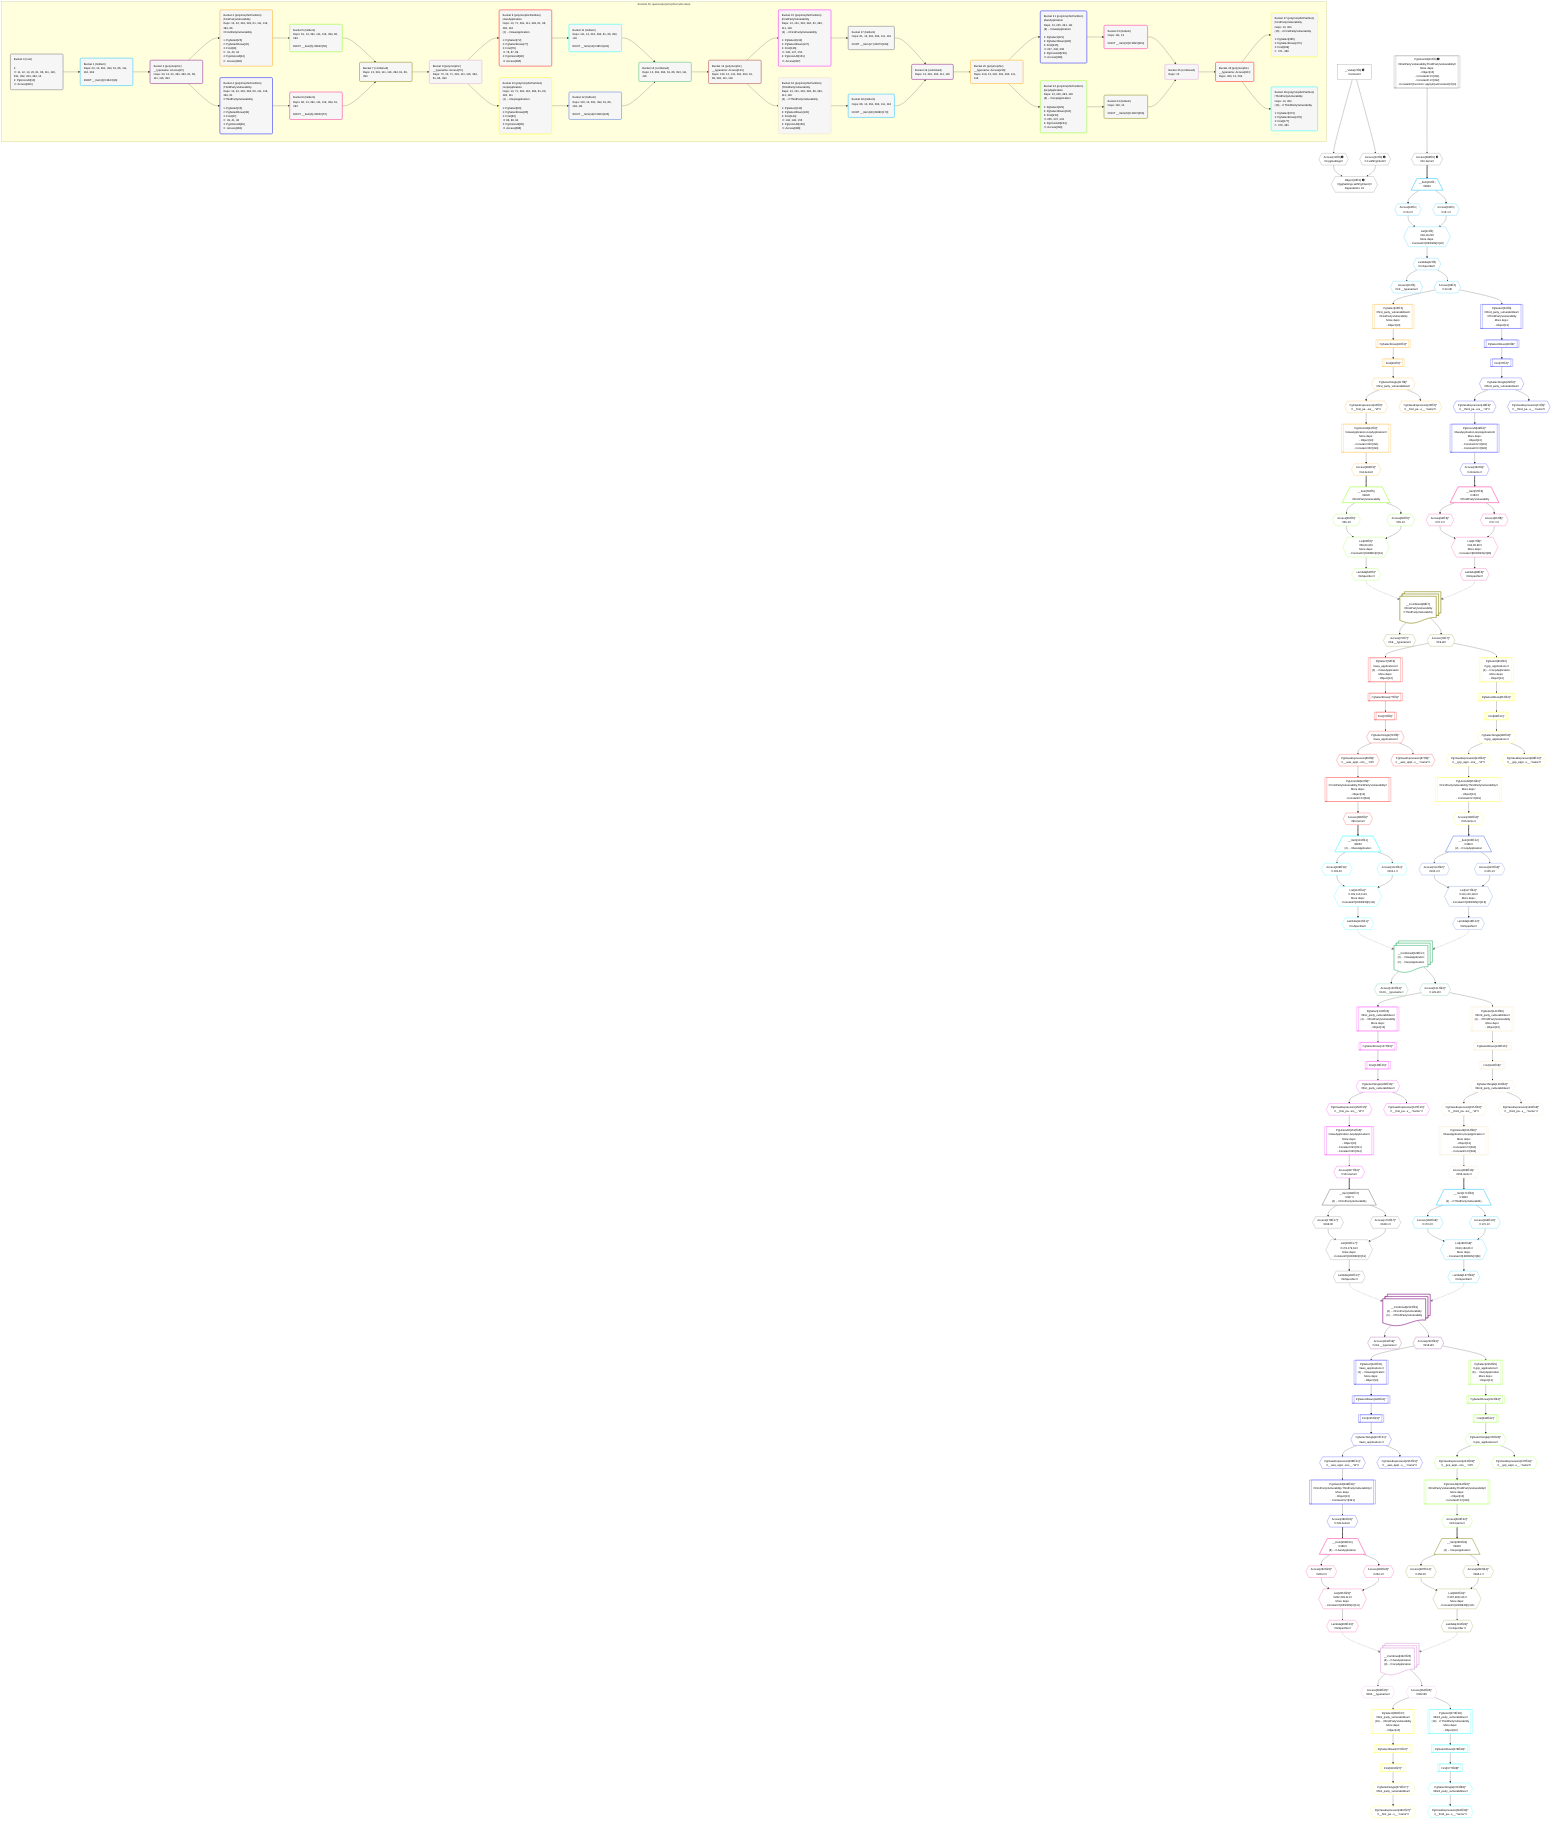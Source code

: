 %%{init: {'themeVariables': { 'fontSize': '12px'}}}%%
graph TD
    classDef path fill:#eee,stroke:#000,color:#000
    classDef plan fill:#fff,stroke-width:1px,color:#000
    classDef itemplan fill:#fff,stroke-width:2px,color:#000
    classDef unbatchedplan fill:#dff,stroke-width:1px,color:#000
    classDef sideeffectplan fill:#fcc,stroke-width:2px,color:#000
    classDef bucket fill:#f6f6f6,color:#000,stroke-width:2px,text-align:left

    subgraph "Buckets for queries/polymorphic/vulns.deep"
    Bucket0("Bucket 0 (root)<br /><br />1: <br />ᐳ: 11, 12, 14, 20, 61, 66, 111, 116, 391, 392, 393, 394, 13<br />2: PgUnionAll[10]<br />ᐳ: Access[384]"):::bucket
    Bucket1("Bucket 1 (listItem)<br />Deps: 20, 13, 391, 393, 61, 66, 111, 116, 394<br /><br />ROOT __Item{1}ᐸ384ᐳ[16]"):::bucket
    Bucket2("Bucket 2 (polymorphic)<br />__typename: Access[23]<br />Deps: 23, 13, 24, 391, 393, 61, 66, 111, 116, 394"):::bucket
    Bucket3("Bucket 3 (polymorphicPartition)<br />|FirstPartyVulnerability<br />Deps: 13, 24, 391, 393, 61, 111, 116, 394, 66<br />ᐳFirstPartyVulnerability<br /><br />1: PgSelect[25]<br />2: PgSelectRows[30]<br />3: First[29]<br />ᐳ: 31, 40, 43<br />4: PgUnionAll[44]<br />ᐳ: Access[382]"):::bucket
    Bucket4("Bucket 4 (polymorphicPartition)<br />|ThirdPartyVulnerability<br />Deps: 13, 24, 391, 393, 66, 111, 116, 394, 61<br />ᐳThirdPartyVulnerability<br /><br />1: PgSelect[33]<br />2: PgSelectRows[38]<br />3: First[37]<br />ᐳ: 39, 41, 48<br />4: PgUnionAll[49]<br />ᐳ: Access[383]"):::bucket
    Bucket5("Bucket 5 (listItem)<br />Deps: 61, 13, 391, 111, 116, 394, 66, 393<br /><br />ROOT __Item{5}ᐸ382ᐳ[55]"):::bucket
    Bucket6("Bucket 6 (listItem)<br />Deps: 66, 13, 391, 111, 116, 394, 61, 393<br /><br />ROOT __Item{6}ᐸ383ᐳ[57]"):::bucket
    Bucket7("Bucket 7 (combined)<br />Deps: 13, 391, 111, 116, 394, 61, 66, 393"):::bucket
    Bucket8("Bucket 8 (polymorphic)<br />__typename: Access[70]<br />Deps: 70, 13, 71, 391, 111, 116, 394, 61, 66, 393"):::bucket
    Bucket9("Bucket 9 (polymorphicPartition)<br />|AwsApplication<br />Deps: 13, 71, 391, 111, 394, 61, 66, 393, 116<br />(2) ...ᐳAwsApplication<br /><br />1: PgSelect[72]<br />2: PgSelectRows[77]<br />3: First[76]<br />ᐳ: 78, 87, 89<br />4: PgUnionAll[90]<br />ᐳ: Access[385]"):::bucket
    Bucket10("Bucket 10 (polymorphicPartition)<br />|GcpApplication<br />Deps: 13, 71, 391, 116, 394, 61, 66, 393, 111<br />(2) ...ᐳGcpApplication<br /><br />1: PgSelect[80]<br />2: PgSelectRows[85]<br />3: First[84]<br />ᐳ: 86, 88, 94<br />4: PgUnionAll[95]<br />ᐳ: Access[386]"):::bucket
    Bucket11("Bucket 11 (listItem)<br />Deps: 111, 13, 391, 394, 61, 66, 393, 116<br /><br />ROOT __Item{11}ᐸ385ᐳ[103]"):::bucket
    Bucket12("Bucket 12 (listItem)<br />Deps: 116, 13, 391, 394, 61, 66, 393, 111<br /><br />ROOT __Item{12}ᐸ386ᐳ[105]"):::bucket
    Bucket13("Bucket 13 (combined)<br />Deps: 13, 391, 394, 61, 66, 393, 111, 116"):::bucket
    Bucket14("Bucket 14 (polymorphic)<br />__typename: Access[130]<br />Deps: 130, 13, 131, 391, 394, 61, 66, 393, 111, 116"):::bucket
    Bucket15("Bucket 15 (polymorphicPartition)<br />|FirstPartyVulnerability<br />Deps: 13, 131, 391, 394, 61, 393, 111, 116<br />(4) ...ᐳFirstPartyVulnerability<br /><br />1: PgSelect[132]<br />2: PgSelectRows[137]<br />3: First[136]<br />ᐳ: 138, 147, 150<br />4: PgUnionAll[151]<br />ᐳ: Access[387]"):::bucket
    Bucket16("Bucket 16 (polymorphicPartition)<br />|ThirdPartyVulnerability<br />Deps: 13, 131, 391, 394, 66, 393, 111, 116<br />(4) ...ᐳThirdPartyVulnerability<br /><br />1: PgSelect[140]<br />2: PgSelectRows[145]<br />3: First[144]<br />ᐳ: 146, 148, 155<br />4: PgUnionAll[156]<br />ᐳ: Access[388]"):::bucket
    Bucket17("Bucket 17 (listItem)<br />Deps: 61, 13, 391, 393, 111, 116<br /><br />ROOT __Item{17}ᐸ387ᐳ[168]"):::bucket
    Bucket18("Bucket 18 (listItem)<br />Deps: 66, 13, 391, 393, 111, 116<br /><br />ROOT __Item{18}ᐸ388ᐳ[170]"):::bucket
    Bucket19("Bucket 19 (combined)<br />Deps: 13, 391, 393, 111, 116"):::bucket
    Bucket20("Bucket 20 (polymorphic)<br />__typename: Access[219]<br />Deps: 219, 13, 220, 391, 393, 111, 116"):::bucket
    Bucket21("Bucket 21 (polymorphicPartition)<br />|AwsApplication<br />Deps: 13, 220, 391, 111<br />(8) ...ᐳAwsApplication<br /><br />1: PgSelect[221]<br />2: PgSelectRows[226]<br />3: First[225]<br />ᐳ: 227, 236, 238<br />4: PgUnionAll[239]<br />ᐳ: Access[389]"):::bucket
    Bucket22("Bucket 22 (polymorphicPartition)<br />|GcpApplication<br />Deps: 13, 220, 393, 116<br />(8) ...ᐳGcpApplication<br /><br />1: PgSelect[229]<br />2: PgSelectRows[234]<br />3: First[233]<br />ᐳ: 235, 237, 243<br />4: PgUnionAll[244]<br />ᐳ: Access[390]"):::bucket
    Bucket23("Bucket 23 (listItem)<br />Deps: 111, 13<br /><br />ROOT __Item{23}ᐸ389ᐳ[264]"):::bucket
    Bucket24("Bucket 24 (listItem)<br />Deps: 116, 13<br /><br />ROOT __Item{24}ᐸ390ᐳ[266]"):::bucket
    Bucket25("Bucket 25 (combined)<br />Deps: 13"):::bucket
    Bucket26("Bucket 26 (polymorphic)<br />__typename: Access[363]<br />Deps: 363, 13, 364"):::bucket
    Bucket27("Bucket 27 (polymorphicPartition)<br />|FirstPartyVulnerability<br />Deps: 13, 364<br />(16) ...ᐳFirstPartyVulnerability<br /><br />1: PgSelect[365]<br />2: PgSelectRows[370]<br />3: First[369]<br />ᐳ: 371, 380"):::bucket
    Bucket28("Bucket 28 (polymorphicPartition)<br />|ThirdPartyVulnerability<br />Deps: 13, 364<br />(16) ...ᐳThirdPartyVulnerability<br /><br />1: PgSelect[373]<br />2: PgSelectRows[378]<br />3: First[377]<br />ᐳ: 379, 381"):::bucket
    end
    Bucket0 --> Bucket1
    Bucket1 --> Bucket2
    Bucket2 --> Bucket3 & Bucket4
    Bucket3 --> Bucket5
    Bucket4 --> Bucket6
    Bucket5 --> Bucket7
    Bucket6 --> Bucket7
    Bucket7 --> Bucket8
    Bucket8 --> Bucket9 & Bucket10
    Bucket9 --> Bucket11
    Bucket10 --> Bucket12
    Bucket11 --> Bucket13
    Bucket12 --> Bucket13
    Bucket13 --> Bucket14
    Bucket14 --> Bucket15 & Bucket16
    Bucket15 --> Bucket17
    Bucket16 --> Bucket18
    Bucket17 --> Bucket19
    Bucket18 --> Bucket19
    Bucket19 --> Bucket20
    Bucket20 --> Bucket21 & Bucket22
    Bucket21 --> Bucket23
    Bucket22 --> Bucket24
    Bucket23 --> Bucket25
    Bucket24 --> Bucket25
    Bucket25 --> Bucket26
    Bucket26 --> Bucket27 & Bucket28

    %% plan dependencies
    PgUnionAll10[["PgUnionAll[10∈0] ➊<br />ᐸFirstPartyVulnerability,ThirdPartyVulnerabilityᐳ<br />More deps:<br />- Object[13]<br />- Constantᐸ2ᐳ[391]<br />- Constantᐸ1ᐳ[392]<br />- Constantᐸ[Function: applyInputConstant]ᐳ[14]"]]:::plan
    Object13{{"Object[13∈0] ➊<br />ᐸ{pgSettings,withPgClient}ᐳ<br />Dependents: 19"}}:::plan
    Access11{{"Access[11∈0] ➊<br />ᐸ2.pgSettingsᐳ"}}:::plan
    Access12{{"Access[12∈0] ➊<br />ᐸ2.withPgClientᐳ"}}:::plan
    Access11 & Access12 --> Object13
    __Value2["__Value[2∈0] ➊<br />ᐸcontextᐳ"]:::plan
    __Value2 --> Access11
    __Value2 --> Access12
    Access384{{"Access[384∈0] ➊<br />ᐸ10.itemsᐳ"}}:::plan
    PgUnionAll10 --> Access384
    List21{{"List[21∈1]<br />ᐸ18,19,20ᐳ<br />More deps:<br />- Constantᐸ[HIDDEN]ᐳ[20]"}}:::plan
    Access18{{"Access[18∈1]<br />ᐸ16.0ᐳ"}}:::plan
    Access19{{"Access[19∈1]<br />ᐸ16.1ᐳ"}}:::plan
    Access18 & Access19 --> List21
    __Item16[/"__Item[16∈1]<br />ᐸ384ᐳ"\]:::itemplan
    Access384 ==> __Item16
    __Item16 --> Access18
    __Item16 --> Access19
    Lambda22{{"Lambda[22∈1]<br />ᐸtoSpecifierᐳ"}}:::plan
    List21 --> Lambda22
    Access23{{"Access[23∈1]<br />ᐸ22.__typenameᐳ"}}:::plan
    Lambda22 --> Access23
    Access24{{"Access[24∈1]<br />ᐸ22.idᐳ"}}:::plan
    Lambda22 --> Access24
    PgUnionAll44[["PgUnionAll[44∈3]^<br />ᐸAwsApplication,GcpApplicationᐳ<br />More deps:<br />- Object[13]<br />- Constantᐸ2ᐳ[391]<br />- Constantᐸ3ᐳ[393]"]]:::plan
    PgClassExpression43{{"PgClassExpression[43∈3]^<br />ᐸ__first_pa...ies__.”id”ᐳ"}}:::plan
    PgClassExpression43 --> PgUnionAll44
    PgSelect25[["PgSelect[25∈3]<br />ᐸfirst_party_vulnerabilitiesᐳ<br />ᐳFirstPartyVulnerability<br />More deps:<br />- Object[13]"]]:::plan
    Access24 --> PgSelect25
    First29[["First[29∈3]^"]]:::plan
    PgSelectRows30[["PgSelectRows[30∈3]^"]]:::plan
    PgSelectRows30 --> First29
    PgSelect25 --> PgSelectRows30
    PgSelectSingle31{{"PgSelectSingle[31∈3]^<br />ᐸfirst_party_vulnerabilitiesᐳ"}}:::plan
    First29 --> PgSelectSingle31
    PgClassExpression40{{"PgClassExpression[40∈3]^<br />ᐸ__first_pa...s__.”name”ᐳ"}}:::plan
    PgSelectSingle31 --> PgClassExpression40
    PgSelectSingle31 --> PgClassExpression43
    Access382{{"Access[382∈3]^<br />ᐸ44.itemsᐳ"}}:::plan
    PgUnionAll44 --> Access382
    PgUnionAll49[["PgUnionAll[49∈4]^<br />ᐸAwsApplication,GcpApplicationᐳ<br />More deps:<br />- Object[13]<br />- Constantᐸ2ᐳ[391]<br />- Constantᐸ3ᐳ[393]"]]:::plan
    PgClassExpression48{{"PgClassExpression[48∈4]^<br />ᐸ__third_pa...ies__.”id”ᐳ"}}:::plan
    PgClassExpression48 --> PgUnionAll49
    PgSelect33[["PgSelect[33∈4]<br />ᐸthird_party_vulnerabilitiesᐳ<br />ᐳThirdPartyVulnerability<br />More deps:<br />- Object[13]"]]:::plan
    Access24 --> PgSelect33
    First37[["First[37∈4]^"]]:::plan
    PgSelectRows38[["PgSelectRows[38∈4]^"]]:::plan
    PgSelectRows38 --> First37
    PgSelect33 --> PgSelectRows38
    PgSelectSingle39{{"PgSelectSingle[39∈4]^<br />ᐸthird_party_vulnerabilitiesᐳ"}}:::plan
    First37 --> PgSelectSingle39
    PgClassExpression41{{"PgClassExpression[41∈4]^<br />ᐸ__third_pa...s__.”name”ᐳ"}}:::plan
    PgSelectSingle39 --> PgClassExpression41
    PgSelectSingle39 --> PgClassExpression48
    Access383{{"Access[383∈4]^<br />ᐸ49.itemsᐳ"}}:::plan
    PgUnionAll49 --> Access383
    List62{{"List[62∈5]^<br />ᐸ59,60,61ᐳ<br />More deps:<br />- Constantᐸ[HIDDEN]ᐳ[61]"}}:::plan
    Access59{{"Access[59∈5]^<br />ᐸ55.0ᐳ"}}:::plan
    Access60{{"Access[60∈5]^<br />ᐸ55.1ᐳ"}}:::plan
    Access59 & Access60 --> List62
    __Item55[/"__Item[55∈5]<br />ᐸ382ᐳ<br />ᐳFirstPartyVulnerability"\]:::itemplan
    Access382 ==> __Item55
    __Item55 --> Access59
    __Item55 --> Access60
    Lambda63{{"Lambda[63∈5]^<br />ᐸtoSpecifierᐳ"}}:::plan
    List62 --> Lambda63
    List67{{"List[67∈6]^<br />ᐸ64,65,66ᐳ<br />More deps:<br />- Constantᐸ[HIDDEN]ᐳ[66]"}}:::plan
    Access64{{"Access[64∈6]^<br />ᐸ57.0ᐳ"}}:::plan
    Access65{{"Access[65∈6]^<br />ᐸ57.1ᐳ"}}:::plan
    Access64 & Access65 --> List67
    __Item57[/"__Item[57∈6]<br />ᐸ383ᐳ<br />ᐳThirdPartyVulnerability"\]:::itemplan
    Access383 ==> __Item57
    __Item57 --> Access64
    __Item57 --> Access65
    Lambda68{{"Lambda[68∈6]^<br />ᐸtoSpecifierᐳ"}}:::plan
    List67 --> Lambda68
    Access70{{"Access[70∈7]^<br />ᐸ69.__typenameᐳ"}}:::plan
    __Value69:::plan@{shape: docs, label: "__Combined[69∈7]<br />ᐳFirstPartyVulnerability<br />ᐳThirdPartyVulnerability"}
    __Value69 --> Access70
    Access71{{"Access[71∈7]^<br />ᐸ69.idᐳ"}}:::plan
    __Value69 --> Access71
    PgUnionAll90[["PgUnionAll[90∈9]^<br />ᐸFirstPartyVulnerability,ThirdPartyVulnerabilityᐳ<br />More deps:<br />- Object[13]<br />- Constantᐸ2ᐳ[391]"]]:::plan
    PgClassExpression89{{"PgClassExpression[89∈9]^<br />ᐸ__aws_appl...ons__.”id”ᐳ"}}:::plan
    PgClassExpression89 --> PgUnionAll90
    PgSelect72[["PgSelect[72∈9]<br />ᐸaws_applicationsᐳ<br />(2) ...ᐳAwsApplication<br />More deps:<br />- Object[13]"]]:::plan
    Access71 --> PgSelect72
    First76[["First[76∈9]^"]]:::plan
    PgSelectRows77[["PgSelectRows[77∈9]^"]]:::plan
    PgSelectRows77 --> First76
    PgSelect72 --> PgSelectRows77
    PgSelectSingle78{{"PgSelectSingle[78∈9]^<br />ᐸaws_applicationsᐳ"}}:::plan
    First76 --> PgSelectSingle78
    PgClassExpression87{{"PgClassExpression[87∈9]^<br />ᐸ__aws_appl...s__.”name”ᐳ"}}:::plan
    PgSelectSingle78 --> PgClassExpression87
    PgSelectSingle78 --> PgClassExpression89
    Access385{{"Access[385∈9]^<br />ᐸ90.itemsᐳ"}}:::plan
    PgUnionAll90 --> Access385
    PgUnionAll95[["PgUnionAll[95∈10]^<br />ᐸFirstPartyVulnerability,ThirdPartyVulnerabilityᐳ<br />More deps:<br />- Object[13]<br />- Constantᐸ2ᐳ[391]"]]:::plan
    PgClassExpression94{{"PgClassExpression[94∈10]^<br />ᐸ__gcp_appl...ons__.”id”ᐳ"}}:::plan
    PgClassExpression94 --> PgUnionAll95
    PgSelect80[["PgSelect[80∈10]<br />ᐸgcp_applicationsᐳ<br />(2) ...ᐳGcpApplication<br />More deps:<br />- Object[13]"]]:::plan
    Access71 --> PgSelect80
    First84[["First[84∈10]^"]]:::plan
    PgSelectRows85[["PgSelectRows[85∈10]^"]]:::plan
    PgSelectRows85 --> First84
    PgSelect80 --> PgSelectRows85
    PgSelectSingle86{{"PgSelectSingle[86∈10]^<br />ᐸgcp_applicationsᐳ"}}:::plan
    First84 --> PgSelectSingle86
    PgClassExpression88{{"PgClassExpression[88∈10]^<br />ᐸ__gcp_appl...s__.”name”ᐳ"}}:::plan
    PgSelectSingle86 --> PgClassExpression88
    PgSelectSingle86 --> PgClassExpression94
    Access386{{"Access[386∈10]^<br />ᐸ95.itemsᐳ"}}:::plan
    PgUnionAll95 --> Access386
    List112{{"List[112∈11]^<br />ᐸ109,110,111ᐳ<br />More deps:<br />- Constantᐸ[HIDDEN]ᐳ[111]"}}:::plan
    Access109{{"Access[109∈11]^<br />ᐸ103.0ᐳ"}}:::plan
    Access110{{"Access[110∈11]^<br />ᐸ103.1ᐳ"}}:::plan
    Access109 & Access110 --> List112
    __Item103[/"__Item[103∈11]<br />ᐸ385ᐳ<br />(2) ...ᐳAwsApplication"\]:::itemplan
    Access385 ==> __Item103
    __Item103 --> Access109
    __Item103 --> Access110
    Lambda113{{"Lambda[113∈11]^<br />ᐸtoSpecifierᐳ"}}:::plan
    List112 --> Lambda113
    List117{{"List[117∈12]^<br />ᐸ114,115,116ᐳ<br />More deps:<br />- Constantᐸ[HIDDEN]ᐳ[116]"}}:::plan
    Access114{{"Access[114∈12]^<br />ᐸ105.0ᐳ"}}:::plan
    Access115{{"Access[115∈12]^<br />ᐸ105.1ᐳ"}}:::plan
    Access114 & Access115 --> List117
    __Item105[/"__Item[105∈12]<br />ᐸ386ᐳ<br />(2) ...ᐳGcpApplication"\]:::itemplan
    Access386 ==> __Item105
    __Item105 --> Access114
    __Item105 --> Access115
    Lambda118{{"Lambda[118∈12]^<br />ᐸtoSpecifierᐳ"}}:::plan
    List117 --> Lambda118
    Access130{{"Access[130∈13]^<br />ᐸ129.__typenameᐳ"}}:::plan
    __Value129:::plan@{shape: docs, label: "__Combined[129∈13]<br />(2) ...ᐳAwsApplication<br />(2) ...ᐳGcpApplication"}
    __Value129 --> Access130
    Access131{{"Access[131∈13]^<br />ᐸ129.idᐳ"}}:::plan
    __Value129 --> Access131
    PgUnionAll151[["PgUnionAll[151∈15]^<br />ᐸAwsApplication,GcpApplicationᐳ<br />More deps:<br />- Object[13]<br />- Constantᐸ2ᐳ[391]<br />- Constantᐸ4ᐳ[394]"]]:::plan
    PgClassExpression150{{"PgClassExpression[150∈15]^<br />ᐸ__first_pa...ies__.”id”ᐳ"}}:::plan
    PgClassExpression150 --> PgUnionAll151
    PgSelect132[["PgSelect[132∈15]<br />ᐸfirst_party_vulnerabilitiesᐳ<br />(4) ...ᐳFirstPartyVulnerability<br />More deps:<br />- Object[13]"]]:::plan
    Access131 --> PgSelect132
    First136[["First[136∈15]^"]]:::plan
    PgSelectRows137[["PgSelectRows[137∈15]^"]]:::plan
    PgSelectRows137 --> First136
    PgSelect132 --> PgSelectRows137
    PgSelectSingle138{{"PgSelectSingle[138∈15]^<br />ᐸfirst_party_vulnerabilitiesᐳ"}}:::plan
    First136 --> PgSelectSingle138
    PgClassExpression147{{"PgClassExpression[147∈15]^<br />ᐸ__first_pa...s__.”name”ᐳ"}}:::plan
    PgSelectSingle138 --> PgClassExpression147
    PgSelectSingle138 --> PgClassExpression150
    Access387{{"Access[387∈15]^<br />ᐸ151.itemsᐳ"}}:::plan
    PgUnionAll151 --> Access387
    PgUnionAll156[["PgUnionAll[156∈16]^<br />ᐸAwsApplication,GcpApplicationᐳ<br />More deps:<br />- Object[13]<br />- Constantᐸ2ᐳ[391]<br />- Constantᐸ4ᐳ[394]"]]:::plan
    PgClassExpression155{{"PgClassExpression[155∈16]^<br />ᐸ__third_pa...ies__.”id”ᐳ"}}:::plan
    PgClassExpression155 --> PgUnionAll156
    PgSelect140[["PgSelect[140∈16]<br />ᐸthird_party_vulnerabilitiesᐳ<br />(4) ...ᐳThirdPartyVulnerability<br />More deps:<br />- Object[13]"]]:::plan
    Access131 --> PgSelect140
    First144[["First[144∈16]^"]]:::plan
    PgSelectRows145[["PgSelectRows[145∈16]^"]]:::plan
    PgSelectRows145 --> First144
    PgSelect140 --> PgSelectRows145
    PgSelectSingle146{{"PgSelectSingle[146∈16]^<br />ᐸthird_party_vulnerabilitiesᐳ"}}:::plan
    First144 --> PgSelectSingle146
    PgClassExpression148{{"PgClassExpression[148∈16]^<br />ᐸ__third_pa...s__.”name”ᐳ"}}:::plan
    PgSelectSingle146 --> PgClassExpression148
    PgSelectSingle146 --> PgClassExpression155
    Access388{{"Access[388∈16]^<br />ᐸ156.itemsᐳ"}}:::plan
    PgUnionAll156 --> Access388
    List181{{"List[181∈17]^<br />ᐸ178,179,61ᐳ<br />More deps:<br />- Constantᐸ[HIDDEN]ᐳ[61]"}}:::plan
    Access178{{"Access[178∈17]^<br />ᐸ168.0ᐳ"}}:::plan
    Access179{{"Access[179∈17]^<br />ᐸ168.1ᐳ"}}:::plan
    Access178 & Access179 --> List181
    __Item168[/"__Item[168∈17]<br />ᐸ387ᐳ<br />(4) ...ᐳFirstPartyVulnerability"\]:::itemplan
    Access387 ==> __Item168
    __Item168 --> Access178
    __Item168 --> Access179
    Lambda182{{"Lambda[182∈17]^<br />ᐸtoSpecifierᐳ"}}:::plan
    List181 --> Lambda182
    List186{{"List[186∈18]^<br />ᐸ183,184,66ᐳ<br />More deps:<br />- Constantᐸ[HIDDEN]ᐳ[66]"}}:::plan
    Access183{{"Access[183∈18]^<br />ᐸ170.0ᐳ"}}:::plan
    Access184{{"Access[184∈18]^<br />ᐸ170.1ᐳ"}}:::plan
    Access183 & Access184 --> List186
    __Item170[/"__Item[170∈18]<br />ᐸ388ᐳ<br />(4) ...ᐳThirdPartyVulnerability"\]:::itemplan
    Access388 ==> __Item170
    __Item170 --> Access183
    __Item170 --> Access184
    Lambda187{{"Lambda[187∈18]^<br />ᐸtoSpecifierᐳ"}}:::plan
    List186 --> Lambda187
    Access219{{"Access[219∈19]^<br />ᐸ218.__typenameᐳ"}}:::plan
    __Value218:::plan@{shape: docs, label: "__Combined[218∈19]<br />(4) ...ᐳFirstPartyVulnerability<br />(4) ...ᐳThirdPartyVulnerability"}
    __Value218 --> Access219
    Access220{{"Access[220∈19]^<br />ᐸ218.idᐳ"}}:::plan
    __Value218 --> Access220
    PgUnionAll239[["PgUnionAll[239∈21]^<br />ᐸFirstPartyVulnerability,ThirdPartyVulnerabilityᐳ<br />More deps:<br />- Object[13]<br />- Constantᐸ2ᐳ[391]"]]:::plan
    PgClassExpression238{{"PgClassExpression[238∈21]^<br />ᐸ__aws_appl...ons__.”id”ᐳ"}}:::plan
    PgClassExpression238 --> PgUnionAll239
    PgSelect221[["PgSelect[221∈21]<br />ᐸaws_applicationsᐳ<br />(8) ...ᐳAwsApplication<br />More deps:<br />- Object[13]"]]:::plan
    Access220 --> PgSelect221
    First225[["First[225∈21]^"]]:::plan
    PgSelectRows226[["PgSelectRows[226∈21]^"]]:::plan
    PgSelectRows226 --> First225
    PgSelect221 --> PgSelectRows226
    PgSelectSingle227{{"PgSelectSingle[227∈21]^<br />ᐸaws_applicationsᐳ"}}:::plan
    First225 --> PgSelectSingle227
    PgClassExpression236{{"PgClassExpression[236∈21]^<br />ᐸ__aws_appl...s__.”name”ᐳ"}}:::plan
    PgSelectSingle227 --> PgClassExpression236
    PgSelectSingle227 --> PgClassExpression238
    Access389{{"Access[389∈21]^<br />ᐸ239.itemsᐳ"}}:::plan
    PgUnionAll239 --> Access389
    PgUnionAll244[["PgUnionAll[244∈22]^<br />ᐸFirstPartyVulnerability,ThirdPartyVulnerabilityᐳ<br />More deps:<br />- Object[13]<br />- Constantᐸ3ᐳ[393]"]]:::plan
    PgClassExpression243{{"PgClassExpression[243∈22]^<br />ᐸ__gcp_appl...ons__.”id”ᐳ"}}:::plan
    PgClassExpression243 --> PgUnionAll244
    PgSelect229[["PgSelect[229∈22]<br />ᐸgcp_applicationsᐳ<br />(8) ...ᐳGcpApplication<br />More deps:<br />- Object[13]"]]:::plan
    Access220 --> PgSelect229
    First233[["First[233∈22]^"]]:::plan
    PgSelectRows234[["PgSelectRows[234∈22]^"]]:::plan
    PgSelectRows234 --> First233
    PgSelect229 --> PgSelectRows234
    PgSelectSingle235{{"PgSelectSingle[235∈22]^<br />ᐸgcp_applicationsᐳ"}}:::plan
    First233 --> PgSelectSingle235
    PgClassExpression237{{"PgClassExpression[237∈22]^<br />ᐸ__gcp_appl...s__.”name”ᐳ"}}:::plan
    PgSelectSingle235 --> PgClassExpression237
    PgSelectSingle235 --> PgClassExpression243
    Access390{{"Access[390∈22]^<br />ᐸ244.itemsᐳ"}}:::plan
    PgUnionAll244 --> Access390
    List285{{"List[285∈23]^<br />ᐸ282,283,111ᐳ<br />More deps:<br />- Constantᐸ[HIDDEN]ᐳ[111]"}}:::plan
    Access282{{"Access[282∈23]^<br />ᐸ264.0ᐳ"}}:::plan
    Access283{{"Access[283∈23]^<br />ᐸ264.1ᐳ"}}:::plan
    Access282 & Access283 --> List285
    __Item264[/"__Item[264∈23]<br />ᐸ389ᐳ<br />(8) ...ᐳAwsApplication"\]:::itemplan
    Access389 ==> __Item264
    __Item264 --> Access282
    __Item264 --> Access283
    Lambda286{{"Lambda[286∈23]^<br />ᐸtoSpecifierᐳ"}}:::plan
    List285 --> Lambda286
    List290{{"List[290∈24]^<br />ᐸ287,288,116ᐳ<br />More deps:<br />- Constantᐸ[HIDDEN]ᐳ[116]"}}:::plan
    Access287{{"Access[287∈24]^<br />ᐸ266.0ᐳ"}}:::plan
    Access288{{"Access[288∈24]^<br />ᐸ266.1ᐳ"}}:::plan
    Access287 & Access288 --> List290
    __Item266[/"__Item[266∈24]<br />ᐸ390ᐳ<br />(8) ...ᐳGcpApplication"\]:::itemplan
    Access390 ==> __Item266
    __Item266 --> Access287
    __Item266 --> Access288
    Lambda291{{"Lambda[291∈24]^<br />ᐸtoSpecifierᐳ"}}:::plan
    List290 --> Lambda291
    Access363{{"Access[363∈25]^<br />ᐸ362.__typenameᐳ"}}:::plan
    __Value362:::plan@{shape: docs, label: "__Combined[362∈25]<br />(8) ...ᐳAwsApplication<br />(8) ...ᐳGcpApplication"}
    __Value362 --> Access363
    Access364{{"Access[364∈25]^<br />ᐸ362.idᐳ"}}:::plan
    __Value362 --> Access364
    PgSelect365[["PgSelect[365∈27]<br />ᐸfirst_party_vulnerabilitiesᐳ<br />(16) ...ᐳFirstPartyVulnerability<br />More deps:<br />- Object[13]"]]:::plan
    Access364 --> PgSelect365
    First369[["First[369∈27]^"]]:::plan
    PgSelectRows370[["PgSelectRows[370∈27]^"]]:::plan
    PgSelectRows370 --> First369
    PgSelect365 --> PgSelectRows370
    PgSelectSingle371{{"PgSelectSingle[371∈27]^<br />ᐸfirst_party_vulnerabilitiesᐳ"}}:::plan
    First369 --> PgSelectSingle371
    PgClassExpression380{{"PgClassExpression[380∈27]^<br />ᐸ__first_pa...s__.”name”ᐳ"}}:::plan
    PgSelectSingle371 --> PgClassExpression380
    PgSelect373[["PgSelect[373∈28]<br />ᐸthird_party_vulnerabilitiesᐳ<br />(16) ...ᐳThirdPartyVulnerability<br />More deps:<br />- Object[13]"]]:::plan
    Access364 --> PgSelect373
    First377[["First[377∈28]^"]]:::plan
    PgSelectRows378[["PgSelectRows[378∈28]^"]]:::plan
    PgSelectRows378 --> First377
    PgSelect373 --> PgSelectRows378
    PgSelectSingle379{{"PgSelectSingle[379∈28]^<br />ᐸthird_party_vulnerabilitiesᐳ"}}:::plan
    First377 --> PgSelectSingle379
    PgClassExpression381{{"PgClassExpression[381∈28]^<br />ᐸ__third_pa...s__.”name”ᐳ"}}:::plan
    PgSelectSingle379 --> PgClassExpression381

    %% define steps
    classDef bucket0 stroke:#696969
    class Bucket0,__Value2,PgUnionAll10,Access11,Access12,Object13,Access384 bucket0
    classDef bucket1 stroke:#00bfff
    class Bucket1,__Item16,Access18,Access19,List21,Lambda22,Access23,Access24 bucket1
    classDef bucket2 stroke:#7f007f
    class Bucket2 bucket2
    classDef bucket3 stroke:#ffa500
    class Bucket3,PgSelect25,First29,PgSelectRows30,PgSelectSingle31,PgClassExpression40,PgClassExpression43,PgUnionAll44,Access382 bucket3
    classDef bucket4 stroke:#0000ff
    class Bucket4,PgSelect33,First37,PgSelectRows38,PgSelectSingle39,PgClassExpression41,PgClassExpression48,PgUnionAll49,Access383 bucket4
    classDef bucket5 stroke:#7fff00
    class Bucket5,__Item55,Access59,Access60,List62,Lambda63 bucket5
    classDef bucket6 stroke:#ff1493
    class Bucket6,__Item57,Access64,Access65,List67,Lambda68 bucket6
    classDef bucket7 stroke:#808000
    class Bucket7,__Value69,Access70,Access71 bucket7
    classDef bucket8 stroke:#dda0dd
    class Bucket8 bucket8
    classDef bucket9 stroke:#ff0000
    class Bucket9,PgSelect72,First76,PgSelectRows77,PgSelectSingle78,PgClassExpression87,PgClassExpression89,PgUnionAll90,Access385 bucket9
    classDef bucket10 stroke:#ffff00
    class Bucket10,PgSelect80,First84,PgSelectRows85,PgSelectSingle86,PgClassExpression88,PgClassExpression94,PgUnionAll95,Access386 bucket10
    classDef bucket11 stroke:#00ffff
    class Bucket11,__Item103,Access109,Access110,List112,Lambda113 bucket11
    classDef bucket12 stroke:#4169e1
    class Bucket12,__Item105,Access114,Access115,List117,Lambda118 bucket12
    classDef bucket13 stroke:#3cb371
    class Bucket13,__Value129,Access130,Access131 bucket13
    classDef bucket14 stroke:#a52a2a
    class Bucket14 bucket14
    classDef bucket15 stroke:#ff00ff
    class Bucket15,PgSelect132,First136,PgSelectRows137,PgSelectSingle138,PgClassExpression147,PgClassExpression150,PgUnionAll151,Access387 bucket15
    classDef bucket16 stroke:#f5deb3
    class Bucket16,PgSelect140,First144,PgSelectRows145,PgSelectSingle146,PgClassExpression148,PgClassExpression155,PgUnionAll156,Access388 bucket16
    classDef bucket17 stroke:#696969
    class Bucket17,__Item168,Access178,Access179,List181,Lambda182 bucket17
    classDef bucket18 stroke:#00bfff
    class Bucket18,__Item170,Access183,Access184,List186,Lambda187 bucket18
    classDef bucket19 stroke:#7f007f
    class Bucket19,__Value218,Access219,Access220 bucket19
    classDef bucket20 stroke:#ffa500
    class Bucket20 bucket20
    classDef bucket21 stroke:#0000ff
    class Bucket21,PgSelect221,First225,PgSelectRows226,PgSelectSingle227,PgClassExpression236,PgClassExpression238,PgUnionAll239,Access389 bucket21
    classDef bucket22 stroke:#7fff00
    class Bucket22,PgSelect229,First233,PgSelectRows234,PgSelectSingle235,PgClassExpression237,PgClassExpression243,PgUnionAll244,Access390 bucket22
    classDef bucket23 stroke:#ff1493
    class Bucket23,__Item264,Access282,Access283,List285,Lambda286 bucket23
    classDef bucket24 stroke:#808000
    class Bucket24,__Item266,Access287,Access288,List290,Lambda291 bucket24
    classDef bucket25 stroke:#dda0dd
    class Bucket25,__Value362,Access363,Access364 bucket25
    classDef bucket26 stroke:#ff0000
    class Bucket26 bucket26
    classDef bucket27 stroke:#ffff00
    class Bucket27,PgSelect365,First369,PgSelectRows370,PgSelectSingle371,PgClassExpression380 bucket27
    classDef bucket28 stroke:#00ffff
    class Bucket28,PgSelect373,First377,PgSelectRows378,PgSelectSingle379,PgClassExpression381 bucket28

    Lambda63 -.-x __Value69
    Lambda68 -.-x __Value69
    Lambda113 -.-x __Value129
    Lambda118 -.-x __Value129
    Lambda182 -.-x __Value218
    Lambda187 -.-x __Value218
    Lambda286 -.-x __Value362
    Lambda291 -.-x __Value362